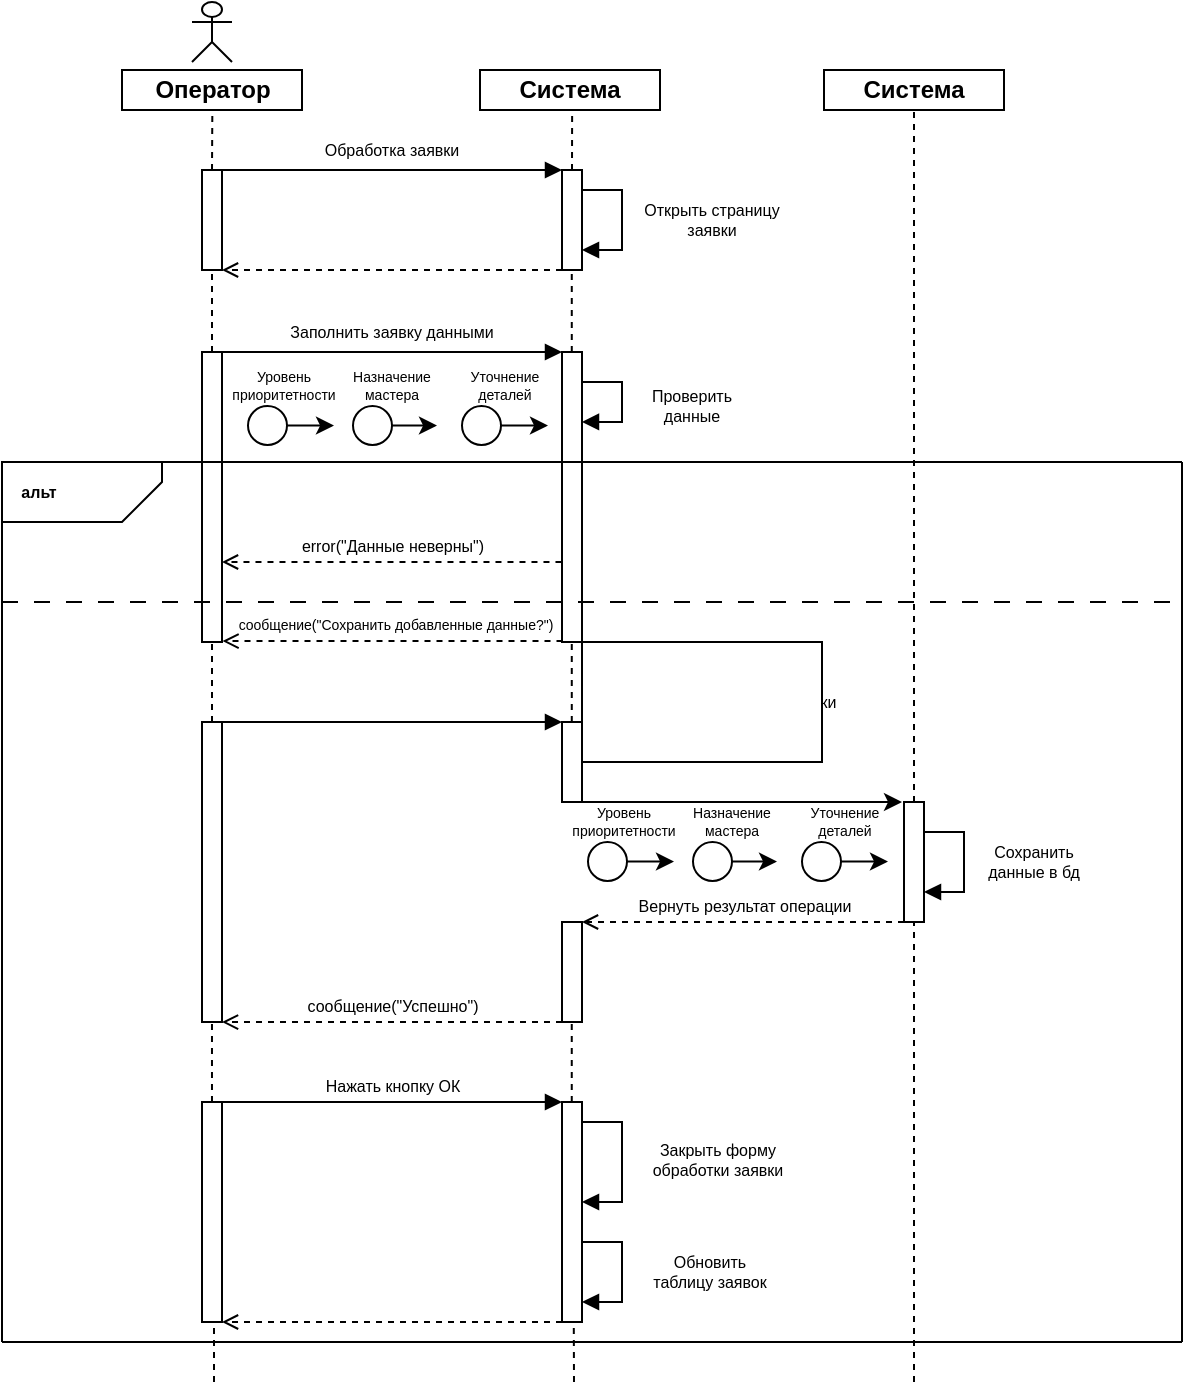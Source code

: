 <mxfile version="28.2.0">
  <diagram name="Страница — 3" id="5VQxnSfNS6PlfpTl5MEV">
    <mxGraphModel dx="1384" dy="755" grid="1" gridSize="10" guides="1" tooltips="1" connect="1" arrows="1" fold="1" page="1" pageScale="1" pageWidth="827" pageHeight="1169" math="0" shadow="0">
      <root>
        <mxCell id="0" />
        <mxCell id="1" parent="0" />
        <mxCell id="W4bPpXDh2dCY3aN5Ka2S-25" value="" style="rounded=0;whiteSpace=wrap;html=1;" parent="1" vertex="1">
          <mxGeometry x="178" y="274" width="90" height="20" as="geometry" />
        </mxCell>
        <mxCell id="J6o21qsDTDcMWBDYwPVb-5" style="edgeStyle=orthogonalEdgeStyle;rounded=0;orthogonalLoop=1;jettySize=auto;html=1;exitX=1;exitY=0;exitDx=0;exitDy=0;entryX=0;entryY=0;entryDx=0;entryDy=0;endArrow=block;endFill=1;" parent="1" source="J6o21qsDTDcMWBDYwPVb-1" target="J6o21qsDTDcMWBDYwPVb-2" edge="1">
          <mxGeometry relative="1" as="geometry">
            <Array as="points">
              <mxPoint x="318" y="324" />
              <mxPoint x="318" y="324" />
            </Array>
          </mxGeometry>
        </mxCell>
        <mxCell id="J6o21qsDTDcMWBDYwPVb-1" value="" style="rounded=0;whiteSpace=wrap;html=1;" parent="1" vertex="1">
          <mxGeometry x="218" y="324" width="10" height="50" as="geometry" />
        </mxCell>
        <mxCell id="J6o21qsDTDcMWBDYwPVb-8" style="edgeStyle=orthogonalEdgeStyle;rounded=0;orthogonalLoop=1;jettySize=auto;html=1;exitX=0;exitY=1;exitDx=0;exitDy=0;entryX=1;entryY=1;entryDx=0;entryDy=0;endArrow=open;endFill=0;jumpSize=6;dashed=1;" parent="1" source="J6o21qsDTDcMWBDYwPVb-2" target="J6o21qsDTDcMWBDYwPVb-1" edge="1">
          <mxGeometry relative="1" as="geometry">
            <Array as="points">
              <mxPoint x="318" y="374" />
              <mxPoint x="318" y="374" />
            </Array>
          </mxGeometry>
        </mxCell>
        <mxCell id="J6o21qsDTDcMWBDYwPVb-2" value="" style="rounded=0;whiteSpace=wrap;html=1;" parent="1" vertex="1">
          <mxGeometry x="398" y="324" width="10" height="50" as="geometry" />
        </mxCell>
        <mxCell id="J6o21qsDTDcMWBDYwPVb-3" value="Обработка заявки" style="text;html=1;align=center;verticalAlign=middle;whiteSpace=wrap;rounded=0;fontSize=8;" parent="1" vertex="1">
          <mxGeometry x="278" y="309" width="70" height="10" as="geometry" />
        </mxCell>
        <mxCell id="J6o21qsDTDcMWBDYwPVb-6" value="" style="endArrow=block;html=1;rounded=0;entryX=1;entryY=0.8;entryDx=0;entryDy=0;entryPerimeter=0;endFill=1;" parent="1" target="J6o21qsDTDcMWBDYwPVb-2" edge="1">
          <mxGeometry width="50" height="50" relative="1" as="geometry">
            <mxPoint x="408" y="334" as="sourcePoint" />
            <mxPoint x="428" y="354" as="targetPoint" />
            <Array as="points">
              <mxPoint x="428" y="334" />
              <mxPoint x="428" y="364" />
              <mxPoint x="418" y="364" />
            </Array>
          </mxGeometry>
        </mxCell>
        <mxCell id="J6o21qsDTDcMWBDYwPVb-9" value="Открыть страницу заявки" style="text;html=1;align=center;verticalAlign=middle;whiteSpace=wrap;rounded=0;fontSize=8;" parent="1" vertex="1">
          <mxGeometry x="438" y="344" width="70" height="10" as="geometry" />
        </mxCell>
        <mxCell id="-hV0Jhw2usl-gfA-G9tJ-8" style="edgeStyle=orthogonalEdgeStyle;rounded=0;orthogonalLoop=1;jettySize=auto;html=1;exitX=1;exitY=0;exitDx=0;exitDy=0;entryX=0;entryY=0;entryDx=0;entryDy=0;endArrow=block;endFill=1;" parent="1" source="-hV0Jhw2usl-gfA-G9tJ-9" target="-hV0Jhw2usl-gfA-G9tJ-11" edge="1">
          <mxGeometry relative="1" as="geometry">
            <Array as="points">
              <mxPoint x="318" y="415" />
              <mxPoint x="318" y="415" />
            </Array>
          </mxGeometry>
        </mxCell>
        <mxCell id="-hV0Jhw2usl-gfA-G9tJ-9" value="" style="rounded=0;whiteSpace=wrap;html=1;" parent="1" vertex="1">
          <mxGeometry x="218" y="415" width="10" height="55" as="geometry" />
        </mxCell>
        <mxCell id="-hV0Jhw2usl-gfA-G9tJ-11" value="" style="rounded=0;whiteSpace=wrap;html=1;" parent="1" vertex="1">
          <mxGeometry x="398" y="415" width="10" height="55" as="geometry" />
        </mxCell>
        <mxCell id="-hV0Jhw2usl-gfA-G9tJ-12" value="Заполнить заявку данными" style="text;html=1;align=center;verticalAlign=middle;whiteSpace=wrap;rounded=0;fontSize=8;" parent="1" vertex="1">
          <mxGeometry x="248" y="400" width="130" height="10" as="geometry" />
        </mxCell>
        <mxCell id="-hV0Jhw2usl-gfA-G9tJ-13" value="" style="endArrow=block;html=1;rounded=0;endFill=1;entryX=1;entryY=0.636;entryDx=0;entryDy=0;entryPerimeter=0;" parent="1" target="-hV0Jhw2usl-gfA-G9tJ-11" edge="1">
          <mxGeometry width="50" height="50" relative="1" as="geometry">
            <mxPoint x="408" y="430" as="sourcePoint" />
            <mxPoint x="418" y="470" as="targetPoint" />
            <Array as="points">
              <mxPoint x="418" y="430" />
              <mxPoint x="428" y="430" />
              <mxPoint x="428" y="450" />
            </Array>
          </mxGeometry>
        </mxCell>
        <mxCell id="-hV0Jhw2usl-gfA-G9tJ-14" value="Проверить данные" style="text;html=1;align=center;verticalAlign=middle;whiteSpace=wrap;rounded=0;fontSize=8;" parent="1" vertex="1">
          <mxGeometry x="428" y="437" width="70" height="10" as="geometry" />
        </mxCell>
        <mxCell id="RP8nAy-NbZ3bPqBxSjjY-9" style="edgeStyle=orthogonalEdgeStyle;rounded=0;orthogonalLoop=1;jettySize=auto;html=1;exitX=1;exitY=0.5;exitDx=0;exitDy=0;" parent="1" edge="1">
          <mxGeometry relative="1" as="geometry">
            <mxPoint x="284" y="452" as="targetPoint" />
            <mxPoint x="256.5" y="451.75" as="sourcePoint" />
          </mxGeometry>
        </mxCell>
        <mxCell id="RP8nAy-NbZ3bPqBxSjjY-1" value="" style="ellipse;whiteSpace=wrap;html=1;aspect=fixed;" parent="1" vertex="1">
          <mxGeometry x="241" y="442" width="19.5" height="19.5" as="geometry" />
        </mxCell>
        <mxCell id="RP8nAy-NbZ3bPqBxSjjY-5" value="Уровень приоритетности" style="text;html=1;align=center;verticalAlign=middle;whiteSpace=wrap;rounded=0;fontSize=7;" parent="1" vertex="1">
          <mxGeometry x="224" y="427" width="70" height="10" as="geometry" />
        </mxCell>
        <mxCell id="RP8nAy-NbZ3bPqBxSjjY-10" style="edgeStyle=orthogonalEdgeStyle;rounded=0;orthogonalLoop=1;jettySize=auto;html=1;exitX=1;exitY=0.5;exitDx=0;exitDy=0;" parent="1" edge="1">
          <mxGeometry relative="1" as="geometry">
            <mxPoint x="335.5" y="452" as="targetPoint" />
            <mxPoint x="308.0" y="451.75" as="sourcePoint" />
          </mxGeometry>
        </mxCell>
        <mxCell id="RP8nAy-NbZ3bPqBxSjjY-11" value="" style="ellipse;whiteSpace=wrap;html=1;aspect=fixed;" parent="1" vertex="1">
          <mxGeometry x="293.5" y="442" width="19.5" height="19.5" as="geometry" />
        </mxCell>
        <mxCell id="RP8nAy-NbZ3bPqBxSjjY-12" style="edgeStyle=orthogonalEdgeStyle;rounded=0;orthogonalLoop=1;jettySize=auto;html=1;exitX=1;exitY=0.5;exitDx=0;exitDy=0;" parent="1" edge="1">
          <mxGeometry relative="1" as="geometry">
            <mxPoint x="391" y="452" as="targetPoint" />
            <mxPoint x="363.5" y="451.75" as="sourcePoint" />
          </mxGeometry>
        </mxCell>
        <mxCell id="RP8nAy-NbZ3bPqBxSjjY-13" value="" style="ellipse;whiteSpace=wrap;html=1;aspect=fixed;" parent="1" vertex="1">
          <mxGeometry x="348" y="442" width="19.5" height="19.5" as="geometry" />
        </mxCell>
        <mxCell id="RP8nAy-NbZ3bPqBxSjjY-14" value="Назначение мастера" style="text;html=1;align=center;verticalAlign=middle;whiteSpace=wrap;rounded=0;fontSize=7;" parent="1" vertex="1">
          <mxGeometry x="288.25" y="427" width="50" height="10" as="geometry" />
        </mxCell>
        <mxCell id="RP8nAy-NbZ3bPqBxSjjY-15" value="Уточнение деталей" style="text;html=1;align=center;verticalAlign=middle;whiteSpace=wrap;rounded=0;fontSize=7;" parent="1" vertex="1">
          <mxGeometry x="344.25" y="427" width="50.75" height="10" as="geometry" />
        </mxCell>
        <mxCell id="RP8nAy-NbZ3bPqBxSjjY-16" value="" style="rounded=0;whiteSpace=wrap;html=1;" parent="1" vertex="1">
          <mxGeometry x="218" y="470" width="10" height="90" as="geometry" />
        </mxCell>
        <mxCell id="RP8nAy-NbZ3bPqBxSjjY-17" value="" style="rounded=0;whiteSpace=wrap;html=1;" parent="1" vertex="1">
          <mxGeometry x="398" y="470" width="10" height="90" as="geometry" />
        </mxCell>
        <mxCell id="RP8nAy-NbZ3bPqBxSjjY-18" value="" style="endArrow=open;html=1;rounded=0;exitX=-0.026;exitY=0.555;exitDx=0;exitDy=0;exitPerimeter=0;endFill=0;dashed=1;" parent="1" source="RP8nAy-NbZ3bPqBxSjjY-17" edge="1">
          <mxGeometry width="50" height="50" relative="1" as="geometry">
            <mxPoint x="268" y="520" as="sourcePoint" />
            <mxPoint x="228" y="520" as="targetPoint" />
          </mxGeometry>
        </mxCell>
        <mxCell id="RP8nAy-NbZ3bPqBxSjjY-21" value="" style="endArrow=none;html=1;rounded=0;" parent="1" edge="1">
          <mxGeometry width="50" height="50" relative="1" as="geometry">
            <mxPoint x="118" y="470" as="sourcePoint" />
            <mxPoint x="708" y="470" as="targetPoint" />
          </mxGeometry>
        </mxCell>
        <mxCell id="RP8nAy-NbZ3bPqBxSjjY-22" value="" style="endArrow=none;html=1;rounded=0;" parent="1" edge="1">
          <mxGeometry width="50" height="50" relative="1" as="geometry">
            <mxPoint x="118" y="910" as="sourcePoint" />
            <mxPoint x="118" y="470" as="targetPoint" />
            <Array as="points">
              <mxPoint x="118" y="510" />
            </Array>
          </mxGeometry>
        </mxCell>
        <mxCell id="RP8nAy-NbZ3bPqBxSjjY-25" value="" style="shape=card;whiteSpace=wrap;html=1;direction=west;size=20;" parent="1" vertex="1">
          <mxGeometry x="118" y="470" width="80" height="30" as="geometry" />
        </mxCell>
        <mxCell id="RP8nAy-NbZ3bPqBxSjjY-26" value="альт" style="text;html=1;align=center;verticalAlign=middle;whiteSpace=wrap;rounded=0;fontSize=8;fontStyle=1" parent="1" vertex="1">
          <mxGeometry x="118" y="480" width="37" height="10" as="geometry" />
        </mxCell>
        <mxCell id="RP8nAy-NbZ3bPqBxSjjY-29" value="" style="endArrow=none;html=1;rounded=0;dashed=1;dashPattern=8 8;" parent="1" edge="1">
          <mxGeometry width="50" height="50" relative="1" as="geometry">
            <mxPoint x="118" y="540" as="sourcePoint" />
            <mxPoint x="708" y="540" as="targetPoint" />
          </mxGeometry>
        </mxCell>
        <mxCell id="RP8nAy-NbZ3bPqBxSjjY-30" value="" style="endArrow=open;html=1;rounded=0;exitX=-0.026;exitY=0.555;exitDx=0;exitDy=0;exitPerimeter=0;endFill=0;dashed=1;" parent="1" edge="1">
          <mxGeometry width="50" height="50" relative="1" as="geometry">
            <mxPoint x="398.25" y="559.55" as="sourcePoint" />
            <mxPoint x="228.25" y="559.55" as="targetPoint" />
          </mxGeometry>
        </mxCell>
        <mxCell id="RP8nAy-NbZ3bPqBxSjjY-32" value="error(&quot;Данные неверны&quot;)" style="text;html=1;align=center;verticalAlign=middle;whiteSpace=wrap;rounded=0;fontSize=8;fontStyle=0" parent="1" vertex="1">
          <mxGeometry x="264.75" y="507" width="97" height="10" as="geometry" />
        </mxCell>
        <mxCell id="RP8nAy-NbZ3bPqBxSjjY-33" value="сообщение(&quot;Сохранить добавленные данные?&quot;)" style="text;html=1;align=center;verticalAlign=middle;whiteSpace=wrap;rounded=0;fontSize=7;fontStyle=0" parent="1" vertex="1">
          <mxGeometry x="220" y="547" width="190" height="10" as="geometry" />
        </mxCell>
        <mxCell id="W4bPpXDh2dCY3aN5Ka2S-7" style="edgeStyle=orthogonalEdgeStyle;rounded=0;orthogonalLoop=1;jettySize=auto;html=1;exitX=1;exitY=0;exitDx=0;exitDy=0;entryX=0;entryY=0;entryDx=0;entryDy=0;endArrow=block;endFill=1;" parent="1" source="RP8nAy-NbZ3bPqBxSjjY-34" target="RP8nAy-NbZ3bPqBxSjjY-35" edge="1">
          <mxGeometry relative="1" as="geometry">
            <Array as="points">
              <mxPoint x="318" y="600" />
              <mxPoint x="318" y="600" />
            </Array>
          </mxGeometry>
        </mxCell>
        <mxCell id="RP8nAy-NbZ3bPqBxSjjY-34" value="" style="rounded=0;whiteSpace=wrap;html=1;" parent="1" vertex="1">
          <mxGeometry x="218" y="600" width="10" height="150" as="geometry" />
        </mxCell>
        <mxCell id="RP8nAy-NbZ3bPqBxSjjY-35" value="" style="rounded=0;whiteSpace=wrap;html=1;" parent="1" vertex="1">
          <mxGeometry x="398" y="600" width="10" height="40" as="geometry" />
        </mxCell>
        <mxCell id="RP8nAy-NbZ3bPqBxSjjY-45" style="edgeStyle=orthogonalEdgeStyle;rounded=0;orthogonalLoop=1;jettySize=auto;html=1;exitX=1;exitY=0.5;exitDx=0;exitDy=0;" parent="1" edge="1">
          <mxGeometry relative="1" as="geometry">
            <mxPoint x="454" y="670" as="targetPoint" />
            <mxPoint x="426.5" y="669.75" as="sourcePoint" />
          </mxGeometry>
        </mxCell>
        <mxCell id="RP8nAy-NbZ3bPqBxSjjY-46" value="" style="ellipse;whiteSpace=wrap;html=1;aspect=fixed;" parent="1" vertex="1">
          <mxGeometry x="411" y="660" width="19.5" height="19.5" as="geometry" />
        </mxCell>
        <mxCell id="RP8nAy-NbZ3bPqBxSjjY-47" value="Уровень приоритетности" style="text;html=1;align=center;verticalAlign=middle;whiteSpace=wrap;rounded=0;fontSize=7;" parent="1" vertex="1">
          <mxGeometry x="394" y="645" width="70" height="10" as="geometry" />
        </mxCell>
        <mxCell id="RP8nAy-NbZ3bPqBxSjjY-48" style="edgeStyle=orthogonalEdgeStyle;rounded=0;orthogonalLoop=1;jettySize=auto;html=1;exitX=1;exitY=0.5;exitDx=0;exitDy=0;" parent="1" edge="1">
          <mxGeometry relative="1" as="geometry">
            <mxPoint x="505.5" y="670" as="targetPoint" />
            <mxPoint x="478.0" y="669.75" as="sourcePoint" />
          </mxGeometry>
        </mxCell>
        <mxCell id="RP8nAy-NbZ3bPqBxSjjY-49" value="" style="ellipse;whiteSpace=wrap;html=1;aspect=fixed;" parent="1" vertex="1">
          <mxGeometry x="463.5" y="660" width="19.5" height="19.5" as="geometry" />
        </mxCell>
        <mxCell id="RP8nAy-NbZ3bPqBxSjjY-50" style="edgeStyle=orthogonalEdgeStyle;rounded=0;orthogonalLoop=1;jettySize=auto;html=1;exitX=1;exitY=0.5;exitDx=0;exitDy=0;" parent="1" edge="1">
          <mxGeometry relative="1" as="geometry">
            <mxPoint x="561" y="670" as="targetPoint" />
            <mxPoint x="533.5" y="669.75" as="sourcePoint" />
          </mxGeometry>
        </mxCell>
        <mxCell id="RP8nAy-NbZ3bPqBxSjjY-51" value="" style="ellipse;whiteSpace=wrap;html=1;aspect=fixed;" parent="1" vertex="1">
          <mxGeometry x="518" y="660" width="19.5" height="19.5" as="geometry" />
        </mxCell>
        <mxCell id="RP8nAy-NbZ3bPqBxSjjY-52" value="Назначение мастера" style="text;html=1;align=center;verticalAlign=middle;whiteSpace=wrap;rounded=0;fontSize=7;" parent="1" vertex="1">
          <mxGeometry x="458.25" y="645" width="50" height="10" as="geometry" />
        </mxCell>
        <mxCell id="RP8nAy-NbZ3bPqBxSjjY-53" value="Уточнение деталей" style="text;html=1;align=center;verticalAlign=middle;whiteSpace=wrap;rounded=0;fontSize=7;" parent="1" vertex="1">
          <mxGeometry x="514.25" y="645" width="50.75" height="10" as="geometry" />
        </mxCell>
        <mxCell id="RP8nAy-NbZ3bPqBxSjjY-54" value="" style="endArrow=classic;html=1;rounded=0;exitX=1;exitY=1;exitDx=0;exitDy=0;" parent="1" source="RP8nAy-NbZ3bPqBxSjjY-35" edge="1">
          <mxGeometry width="50" height="50" relative="1" as="geometry">
            <mxPoint x="438" y="640" as="sourcePoint" />
            <mxPoint x="568" y="640" as="targetPoint" />
            <Array as="points" />
          </mxGeometry>
        </mxCell>
        <mxCell id="W4bPpXDh2dCY3aN5Ka2S-3" style="edgeStyle=orthogonalEdgeStyle;rounded=0;orthogonalLoop=1;jettySize=auto;html=1;exitX=0;exitY=1;exitDx=0;exitDy=0;entryX=1;entryY=0;entryDx=0;entryDy=0;dashed=1;endArrow=open;endFill=0;" parent="1" source="RP8nAy-NbZ3bPqBxSjjY-55" target="W4bPpXDh2dCY3aN5Ka2S-2" edge="1">
          <mxGeometry relative="1" as="geometry">
            <Array as="points">
              <mxPoint x="528" y="700" />
              <mxPoint x="528" y="700" />
            </Array>
          </mxGeometry>
        </mxCell>
        <mxCell id="W4bPpXDh2dCY3aN5Ka2S-30" style="edgeStyle=orthogonalEdgeStyle;rounded=0;orthogonalLoop=1;jettySize=auto;html=1;exitX=0.5;exitY=0;exitDx=0;exitDy=0;entryX=0.5;entryY=1;entryDx=0;entryDy=0;endArrow=none;endFill=0;dashed=1;" parent="1" source="RP8nAy-NbZ3bPqBxSjjY-55" target="W4bPpXDh2dCY3aN5Ka2S-29" edge="1">
          <mxGeometry relative="1" as="geometry">
            <mxPoint x="573.978" y="300" as="targetPoint" />
          </mxGeometry>
        </mxCell>
        <mxCell id="RP8nAy-NbZ3bPqBxSjjY-55" value="" style="rounded=0;whiteSpace=wrap;html=1;" parent="1" vertex="1">
          <mxGeometry x="569" y="640" width="10" height="60" as="geometry" />
        </mxCell>
        <mxCell id="RP8nAy-NbZ3bPqBxSjjY-58" value="Сохранить данные в бд" style="text;html=1;align=center;verticalAlign=middle;whiteSpace=wrap;rounded=0;fontSize=8;" parent="1" vertex="1">
          <mxGeometry x="599" y="665" width="70" height="10" as="geometry" />
        </mxCell>
        <mxCell id="V0PnPWEsgfTPdEMOI_Nv-1" value="Передать данные обработки&amp;nbsp;" style="text;html=1;align=center;verticalAlign=middle;whiteSpace=wrap;rounded=0;fontSize=8;" parent="1" vertex="1">
          <mxGeometry x="423.37" y="585" width="119.75" height="10" as="geometry" />
        </mxCell>
        <mxCell id="W4bPpXDh2dCY3aN5Ka2S-1" value="" style="endArrow=block;html=1;rounded=0;entryX=1;entryY=0.8;entryDx=0;entryDy=0;entryPerimeter=0;endFill=1;" parent="1" edge="1">
          <mxGeometry width="50" height="50" relative="1" as="geometry">
            <mxPoint x="579" y="655" as="sourcePoint" />
            <mxPoint x="579" y="685" as="targetPoint" />
            <Array as="points">
              <mxPoint x="599" y="655" />
              <mxPoint x="599" y="685" />
              <mxPoint x="589" y="685" />
            </Array>
          </mxGeometry>
        </mxCell>
        <mxCell id="W4bPpXDh2dCY3aN5Ka2S-4" style="edgeStyle=orthogonalEdgeStyle;rounded=0;orthogonalLoop=1;jettySize=auto;html=1;exitX=0;exitY=1;exitDx=0;exitDy=0;endArrow=open;endFill=0;dashed=1;" parent="1" source="W4bPpXDh2dCY3aN5Ka2S-2" edge="1">
          <mxGeometry relative="1" as="geometry">
            <mxPoint x="228" y="750.036" as="targetPoint" />
            <Array as="points">
              <mxPoint x="268" y="750" />
              <mxPoint x="268" y="750" />
            </Array>
          </mxGeometry>
        </mxCell>
        <mxCell id="W4bPpXDh2dCY3aN5Ka2S-2" value="" style="rounded=0;whiteSpace=wrap;html=1;" parent="1" vertex="1">
          <mxGeometry x="398" y="700" width="10" height="50" as="geometry" />
        </mxCell>
        <mxCell id="W4bPpXDh2dCY3aN5Ka2S-5" value="сообщение(&quot;Успешно&quot;)" style="text;html=1;align=center;verticalAlign=middle;whiteSpace=wrap;rounded=0;fontSize=8;fontStyle=0" parent="1" vertex="1">
          <mxGeometry x="264.5" y="737" width="97" height="10" as="geometry" />
        </mxCell>
        <mxCell id="W4bPpXDh2dCY3aN5Ka2S-6" value="Вернуть результат операции" style="text;html=1;align=center;verticalAlign=middle;whiteSpace=wrap;rounded=0;fontSize=8;fontStyle=0" parent="1" vertex="1">
          <mxGeometry x="432.87" y="687" width="113.25" height="10" as="geometry" />
        </mxCell>
        <mxCell id="W4bPpXDh2dCY3aN5Ka2S-14" style="edgeStyle=orthogonalEdgeStyle;rounded=0;orthogonalLoop=1;jettySize=auto;html=1;exitX=1;exitY=0;exitDx=0;exitDy=0;entryX=0;entryY=0;entryDx=0;entryDy=0;endArrow=block;endFill=1;" parent="1" source="W4bPpXDh2dCY3aN5Ka2S-8" target="W4bPpXDh2dCY3aN5Ka2S-9" edge="1">
          <mxGeometry relative="1" as="geometry">
            <Array as="points">
              <mxPoint x="318" y="790" />
              <mxPoint x="318" y="790" />
            </Array>
          </mxGeometry>
        </mxCell>
        <mxCell id="W4bPpXDh2dCY3aN5Ka2S-8" value="" style="rounded=0;whiteSpace=wrap;html=1;" parent="1" vertex="1">
          <mxGeometry x="218" y="790" width="10" height="110" as="geometry" />
        </mxCell>
        <mxCell id="W4bPpXDh2dCY3aN5Ka2S-17" style="edgeStyle=orthogonalEdgeStyle;rounded=0;orthogonalLoop=1;jettySize=auto;html=1;exitX=0;exitY=1;exitDx=0;exitDy=0;entryX=1;entryY=1;entryDx=0;entryDy=0;endArrow=open;endFill=0;dashed=1;" parent="1" source="W4bPpXDh2dCY3aN5Ka2S-9" target="W4bPpXDh2dCY3aN5Ka2S-8" edge="1">
          <mxGeometry relative="1" as="geometry">
            <Array as="points">
              <mxPoint x="308" y="900" />
              <mxPoint x="308" y="900" />
            </Array>
          </mxGeometry>
        </mxCell>
        <mxCell id="W4bPpXDh2dCY3aN5Ka2S-9" value="" style="rounded=0;whiteSpace=wrap;html=1;" parent="1" vertex="1">
          <mxGeometry x="398" y="790" width="10" height="110" as="geometry" />
        </mxCell>
        <mxCell id="W4bPpXDh2dCY3aN5Ka2S-10" value="Закрыть форму обработки заявки" style="text;html=1;align=center;verticalAlign=middle;whiteSpace=wrap;rounded=0;fontSize=8;" parent="1" vertex="1">
          <mxGeometry x="440.5" y="814" width="70" height="10" as="geometry" />
        </mxCell>
        <mxCell id="W4bPpXDh2dCY3aN5Ka2S-11" value="" style="endArrow=block;html=1;rounded=0;entryX=1;entryY=0.8;entryDx=0;entryDy=0;entryPerimeter=0;endFill=1;" parent="1" edge="1">
          <mxGeometry width="50" height="50" relative="1" as="geometry">
            <mxPoint x="408" y="860" as="sourcePoint" />
            <mxPoint x="408" y="890" as="targetPoint" />
            <Array as="points">
              <mxPoint x="428" y="860" />
              <mxPoint x="428" y="890" />
              <mxPoint x="418" y="890" />
            </Array>
          </mxGeometry>
        </mxCell>
        <mxCell id="W4bPpXDh2dCY3aN5Ka2S-12" value="" style="endArrow=block;html=1;rounded=0;endFill=1;" parent="1" edge="1">
          <mxGeometry width="50" height="50" relative="1" as="geometry">
            <mxPoint x="408" y="800" as="sourcePoint" />
            <mxPoint x="408" y="840" as="targetPoint" />
            <Array as="points">
              <mxPoint x="428" y="800" />
              <mxPoint x="428" y="830" />
              <mxPoint x="428" y="840" />
              <mxPoint x="418" y="840" />
              <mxPoint x="408" y="840" />
            </Array>
          </mxGeometry>
        </mxCell>
        <mxCell id="W4bPpXDh2dCY3aN5Ka2S-13" value="Обновить таблицу заявок" style="text;html=1;align=center;verticalAlign=middle;whiteSpace=wrap;rounded=0;fontSize=8;" parent="1" vertex="1">
          <mxGeometry x="437.25" y="870" width="70" height="10" as="geometry" />
        </mxCell>
        <mxCell id="W4bPpXDh2dCY3aN5Ka2S-15" value="Нажать кнопку ОК" style="text;html=1;align=center;verticalAlign=middle;whiteSpace=wrap;rounded=0;fontSize=8;fontStyle=0" parent="1" vertex="1">
          <mxGeometry x="264.75" y="777" width="97" height="10" as="geometry" />
        </mxCell>
        <mxCell id="W4bPpXDh2dCY3aN5Ka2S-18" value="" style="endArrow=none;dashed=1;html=1;rounded=0;exitX=0.5;exitY=0;exitDx=0;exitDy=0;entryX=0.5;entryY=1;entryDx=0;entryDy=0;strokeWidth=1;" parent="1" edge="1">
          <mxGeometry width="50" height="50" relative="1" as="geometry">
            <mxPoint x="223" y="415.0" as="sourcePoint" />
            <mxPoint x="223" y="374" as="targetPoint" />
          </mxGeometry>
        </mxCell>
        <mxCell id="W4bPpXDh2dCY3aN5Ka2S-19" value="" style="endArrow=none;dashed=1;html=1;rounded=0;exitX=0.5;exitY=0;exitDx=0;exitDy=0;entryX=0.5;entryY=1;entryDx=0;entryDy=0;strokeWidth=1;" parent="1" edge="1">
          <mxGeometry width="50" height="50" relative="1" as="geometry">
            <mxPoint x="402.89" y="415.0" as="sourcePoint" />
            <mxPoint x="402.89" y="374" as="targetPoint" />
          </mxGeometry>
        </mxCell>
        <mxCell id="W4bPpXDh2dCY3aN5Ka2S-20" value="" style="endArrow=none;dashed=1;html=1;rounded=0;exitX=0.5;exitY=0;exitDx=0;exitDy=0;entryX=0.5;entryY=1;entryDx=0;entryDy=0;strokeWidth=1;" parent="1" edge="1">
          <mxGeometry width="50" height="50" relative="1" as="geometry">
            <mxPoint x="223" y="600" as="sourcePoint" />
            <mxPoint x="223" y="559" as="targetPoint" />
          </mxGeometry>
        </mxCell>
        <mxCell id="W4bPpXDh2dCY3aN5Ka2S-21" value="" style="endArrow=none;dashed=1;html=1;rounded=0;exitX=0.5;exitY=0;exitDx=0;exitDy=0;entryX=0.5;entryY=1;entryDx=0;entryDy=0;strokeWidth=1;" parent="1" edge="1">
          <mxGeometry width="50" height="50" relative="1" as="geometry">
            <mxPoint x="402.89" y="600" as="sourcePoint" />
            <mxPoint x="402.89" y="559" as="targetPoint" />
          </mxGeometry>
        </mxCell>
        <mxCell id="W4bPpXDh2dCY3aN5Ka2S-22" value="" style="endArrow=none;dashed=1;html=1;rounded=0;exitX=0.5;exitY=0;exitDx=0;exitDy=0;entryX=0.5;entryY=1;entryDx=0;entryDy=0;strokeWidth=1;" parent="1" edge="1">
          <mxGeometry width="50" height="50" relative="1" as="geometry">
            <mxPoint x="222.99" y="790" as="sourcePoint" />
            <mxPoint x="222.99" y="749" as="targetPoint" />
          </mxGeometry>
        </mxCell>
        <mxCell id="W4bPpXDh2dCY3aN5Ka2S-23" value="" style="endArrow=none;dashed=1;html=1;rounded=0;exitX=0.5;exitY=0;exitDx=0;exitDy=0;entryX=0.5;entryY=1;entryDx=0;entryDy=0;strokeWidth=1;" parent="1" edge="1">
          <mxGeometry width="50" height="50" relative="1" as="geometry">
            <mxPoint x="402.88" y="790" as="sourcePoint" />
            <mxPoint x="402.88" y="749" as="targetPoint" />
          </mxGeometry>
        </mxCell>
        <mxCell id="W4bPpXDh2dCY3aN5Ka2S-24" value="&lt;b&gt;Оператор&lt;/b&gt;" style="shape=umlActor;verticalLabelPosition=bottom;verticalAlign=top;html=1;outlineConnect=0;" parent="1" vertex="1">
          <mxGeometry x="213" y="240" width="20" height="30" as="geometry" />
        </mxCell>
        <mxCell id="W4bPpXDh2dCY3aN5Ka2S-26" value="" style="rounded=0;whiteSpace=wrap;html=1;" parent="1" vertex="1">
          <mxGeometry x="357" y="274" width="90" height="20" as="geometry" />
        </mxCell>
        <mxCell id="W4bPpXDh2dCY3aN5Ka2S-27" value="Система" style="text;html=1;align=center;verticalAlign=middle;whiteSpace=wrap;rounded=0;fontStyle=1" parent="1" vertex="1">
          <mxGeometry x="372" y="274" width="60" height="20" as="geometry" />
        </mxCell>
        <mxCell id="W4bPpXDh2dCY3aN5Ka2S-28" value="" style="rounded=0;whiteSpace=wrap;html=1;" parent="1" vertex="1">
          <mxGeometry x="529" y="274" width="90" height="20" as="geometry" />
        </mxCell>
        <mxCell id="W4bPpXDh2dCY3aN5Ka2S-29" value="Система" style="text;html=1;align=center;verticalAlign=middle;whiteSpace=wrap;rounded=0;fontStyle=1" parent="1" vertex="1">
          <mxGeometry x="544" y="274" width="60" height="20" as="geometry" />
        </mxCell>
        <mxCell id="W4bPpXDh2dCY3aN5Ka2S-31" value="" style="endArrow=none;dashed=1;html=1;rounded=0;entryX=0.5;entryY=1;entryDx=0;entryDy=0;" parent="1" target="RP8nAy-NbZ3bPqBxSjjY-55" edge="1">
          <mxGeometry width="50" height="50" relative="1" as="geometry">
            <mxPoint x="574" y="930" as="sourcePoint" />
            <mxPoint x="569" y="700" as="targetPoint" />
          </mxGeometry>
        </mxCell>
        <mxCell id="W4bPpXDh2dCY3aN5Ka2S-33" value="" style="endArrow=none;dashed=1;html=1;rounded=0;entryX=0.5;entryY=1;entryDx=0;entryDy=0;strokeWidth=1;" parent="1" edge="1">
          <mxGeometry width="50" height="50" relative="1" as="geometry">
            <mxPoint x="224" y="930" as="sourcePoint" />
            <mxPoint x="224" y="900" as="targetPoint" />
          </mxGeometry>
        </mxCell>
        <mxCell id="W4bPpXDh2dCY3aN5Ka2S-34" value="" style="endArrow=none;dashed=1;html=1;rounded=0;entryX=0.5;entryY=1;entryDx=0;entryDy=0;strokeWidth=1;" parent="1" edge="1">
          <mxGeometry width="50" height="50" relative="1" as="geometry">
            <mxPoint x="404" y="930" as="sourcePoint" />
            <mxPoint x="403.89" y="900" as="targetPoint" />
          </mxGeometry>
        </mxCell>
        <mxCell id="W4bPpXDh2dCY3aN5Ka2S-35" value="" style="endArrow=none;html=1;rounded=0;" parent="1" edge="1">
          <mxGeometry width="50" height="50" relative="1" as="geometry">
            <mxPoint x="708" y="910" as="sourcePoint" />
            <mxPoint x="118" y="910" as="targetPoint" />
          </mxGeometry>
        </mxCell>
        <mxCell id="W4bPpXDh2dCY3aN5Ka2S-37" value="" style="endArrow=none;html=1;rounded=0;" parent="1" edge="1">
          <mxGeometry width="50" height="50" relative="1" as="geometry">
            <mxPoint x="708" y="910" as="sourcePoint" />
            <mxPoint x="708" y="470" as="targetPoint" />
          </mxGeometry>
        </mxCell>
        <mxCell id="W4bPpXDh2dCY3aN5Ka2S-40" value="" style="endArrow=none;dashed=1;html=1;rounded=0;exitX=0.5;exitY=0;exitDx=0;exitDy=0;entryX=0.5;entryY=1;entryDx=0;entryDy=0;strokeWidth=1;" parent="1" source="J6o21qsDTDcMWBDYwPVb-1" edge="1">
          <mxGeometry width="50" height="50" relative="1" as="geometry">
            <mxPoint x="223.18" y="334.5" as="sourcePoint" />
            <mxPoint x="223.18" y="293.5" as="targetPoint" />
          </mxGeometry>
        </mxCell>
        <mxCell id="W4bPpXDh2dCY3aN5Ka2S-41" value="" style="endArrow=none;dashed=1;html=1;rounded=0;exitX=0.5;exitY=0;exitDx=0;exitDy=0;entryX=0.5;entryY=1;entryDx=0;entryDy=0;strokeWidth=1;" parent="1" source="J6o21qsDTDcMWBDYwPVb-2" edge="1">
          <mxGeometry width="50" height="50" relative="1" as="geometry">
            <mxPoint x="403.07" y="334.5" as="sourcePoint" />
            <mxPoint x="403.07" y="293.5" as="targetPoint" />
          </mxGeometry>
        </mxCell>
        <mxCell id="W4bPpXDh2dCY3aN5Ka2S-42" value="" style="rounded=0;whiteSpace=wrap;html=1;" parent="1" vertex="1">
          <mxGeometry x="408" y="560" width="120" height="60" as="geometry" />
        </mxCell>
        <mxCell id="W4bPpXDh2dCY3aN5Ka2S-43" value="" style="rounded=0;whiteSpace=wrap;html=1;" parent="1" vertex="1">
          <mxGeometry x="408" y="560" width="120" height="60" as="geometry" />
        </mxCell>
      </root>
    </mxGraphModel>
  </diagram>
</mxfile>
